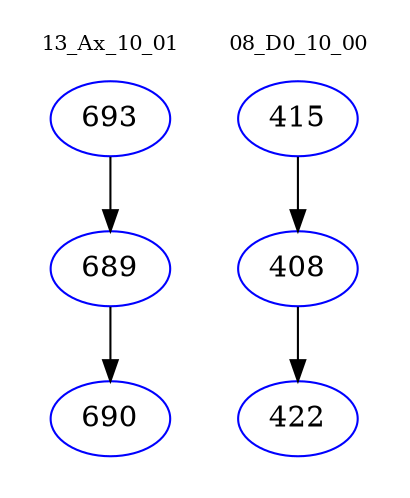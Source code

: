 digraph{
subgraph cluster_0 {
color = white
label = "13_Ax_10_01";
fontsize=10;
T0_693 [label="693", color="blue"]
T0_693 -> T0_689 [color="black"]
T0_689 [label="689", color="blue"]
T0_689 -> T0_690 [color="black"]
T0_690 [label="690", color="blue"]
}
subgraph cluster_1 {
color = white
label = "08_D0_10_00";
fontsize=10;
T1_415 [label="415", color="blue"]
T1_415 -> T1_408 [color="black"]
T1_408 [label="408", color="blue"]
T1_408 -> T1_422 [color="black"]
T1_422 [label="422", color="blue"]
}
}
